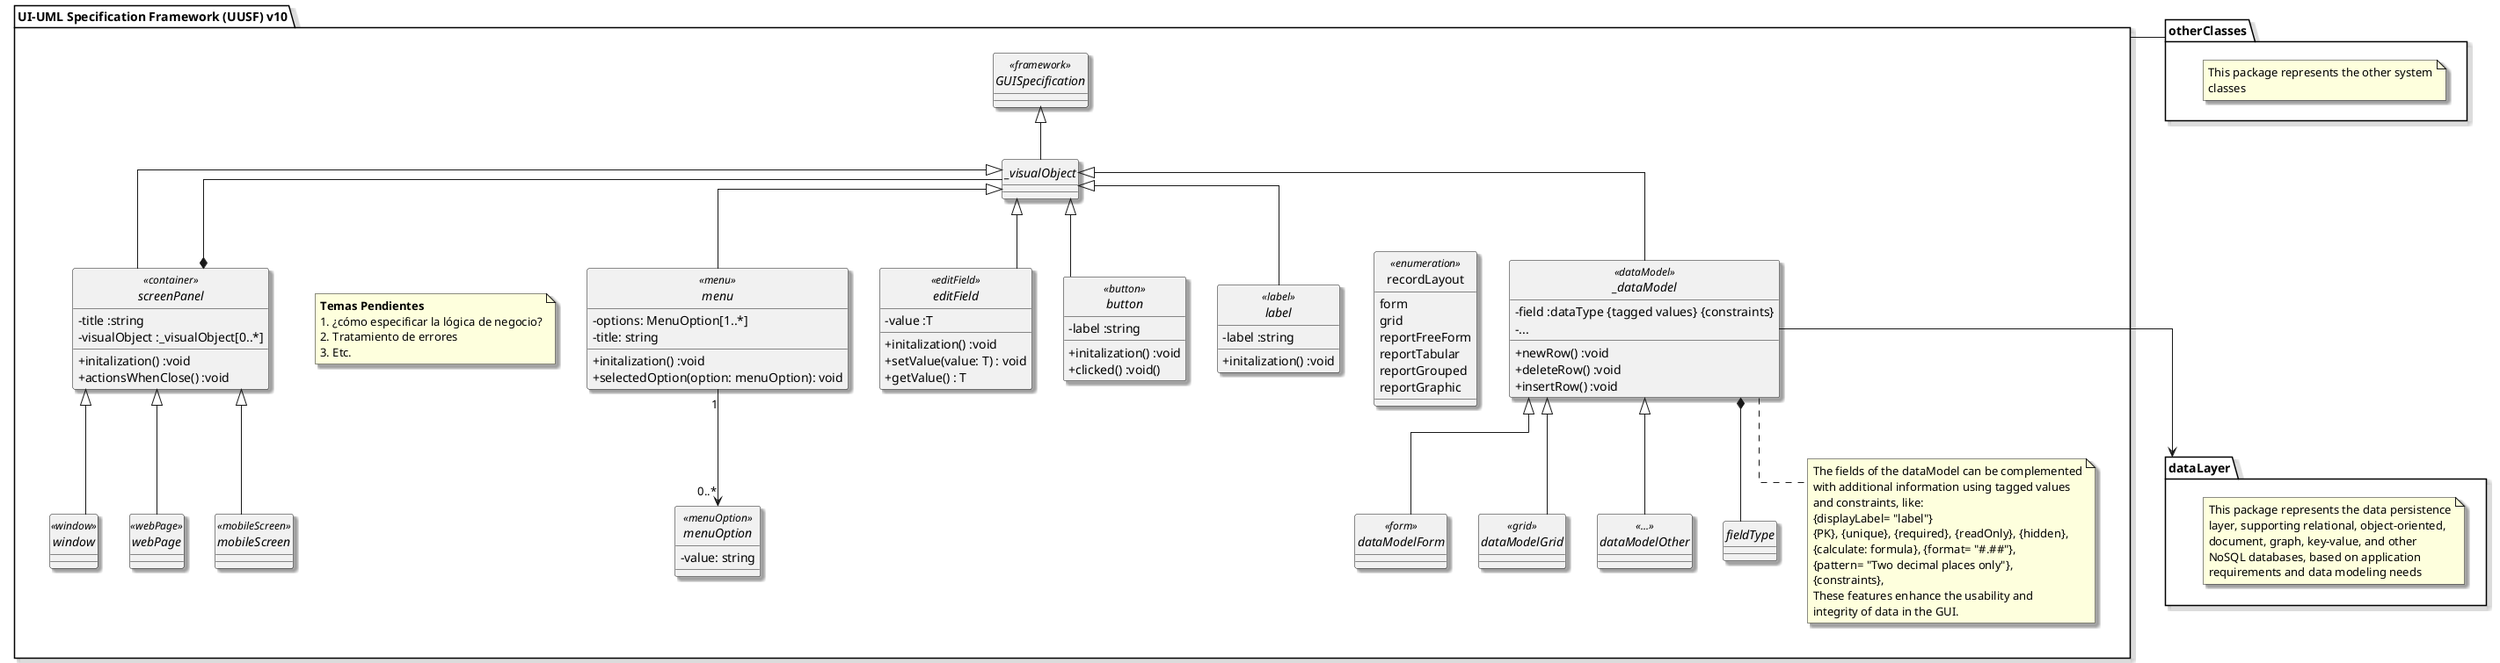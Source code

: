 @startuml
'Configuración
skinparam style strictuml
skinparam classAttributeIconSize 0
skinparam linetype ortho
'skinparam linetype polyline
skinparam shadowing true

package "UI-UML Specification Framework (UUSF) v10" as UUSF {

  together {
    abstract class GUISpecification <<framework>>{
    }
  
    abstract class _visualObject extends GUISpecification {
    }
  }
  
  together {
    abstract class screenPanel <<container>> extends _visualObject {
      - title :string
      - visualObject :_visualObject[0..*]
      + initalization() :void
      + actionsWhenClose() :void
    }
  
    abstract class window <<window>> extends screenPanel {
    }
  
    abstract class webPage <<webPage>> extends screenPanel{
    }
    
    abstract class mobileScreen <<mobileScreen>> extends screenPanel{
    }
  }

  together {
    abstract class label <<label>> extends _visualObject {
        - label :string
        + initalization() :void
    }
  
    abstract class button <<button>> extends _visualObject {
      - label :string
      + initalization() :void
      + clicked() :void()
    }
    
    abstract class editField <<editField>> extends _visualObject {
      - value :T
      + initalization() :void
      + setValue(value: T) : void
      + getValue() : T
    }
  
    abstract class menu <<menu>> extends _visualObject {
      - options: MenuOption[1..*]
      - title: string
      + initalization() :void
      + selectedOption(option: menuOption): void
    }
    
    abstract class menuOption <<menuOption>> {
      - value: string
    }

    together {
      abstract class _dataModel <<dataModel>> extends _visualObject {
          - field :dataType {tagged values} {constraints}
          - ...
          + newRow() :void
          + deleteRow() :void
          + insertRow() :void
      }
    
      abstract class dataModelForm <<form>> extends _dataModel {
      }
    
      abstract class dataModelGrid <<grid>> extends _dataModel {
      }
    
      abstract class dataModelOther <<...>> extends _dataModel {
      }
    
      abstract class fieldType {
      }
    
      enum recordLayout <<enumeration>> {
          form
          grid
          reportFreeForm
          reportTabular
          reportGrouped
          reportGraphic
      }
  
      note bottom of _dataModel
        The fields of the dataModel can be complemented
        with additional information using tagged values
        and constraints, like:
        {displayLabel= "label"}
        {PK}, {unique}, {required}, {readOnly}, {hidden},
        {calculate: formula}, {format= "#.##"},
        {pattern= "Two decimal places only"},
        {constraints},
        These features enhance the usability and
        integrity of data in the GUI.
      end note
    }

    note as N1
      **Temas Pendientes**
      1. ¿cómo especificar la lógica de negocio?
      2. Tratamiento de errores
      3. Etc.
    end note
  }
}
package dataLayer {
  note as N2
    This package represents the data persistence
    layer, supporting relational, object-oriented,
    document, graph, key-value, and other
    NoSQL databases, based on application
    requirements and data modeling needs
  end note
}

package otherClasses {
  note as N3
    This package represents the other system
    classes
  end note
}

UUSF -r- otherClasses

menu "1" --> "0..*" menuOption
screenPanel *-- _visualObject
_dataModel *-- fieldType
_dataModel --> dataLayer

@enduml
